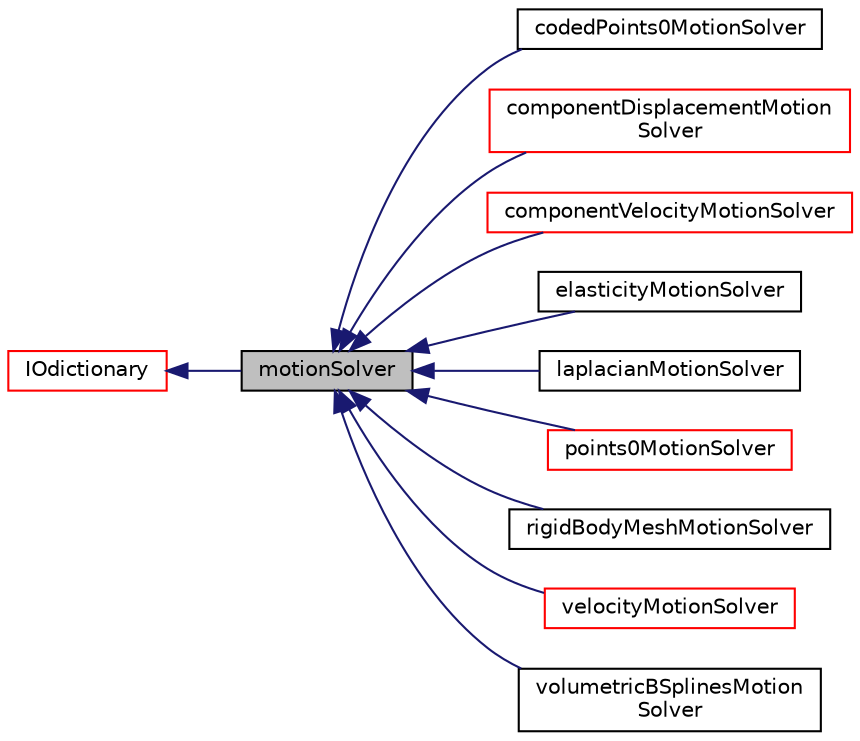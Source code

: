 digraph "motionSolver"
{
  bgcolor="transparent";
  edge [fontname="Helvetica",fontsize="10",labelfontname="Helvetica",labelfontsize="10"];
  node [fontname="Helvetica",fontsize="10",shape=record];
  rankdir="LR";
  Node1 [label="motionSolver",height=0.2,width=0.4,color="black", fillcolor="grey75", style="filled" fontcolor="black"];
  Node2 -> Node1 [dir="back",color="midnightblue",fontsize="10",style="solid",fontname="Helvetica"];
  Node2 [label="IOdictionary",height=0.2,width=0.4,color="red",URL="$classFoam_1_1IOdictionary.html",tooltip="IOdictionary is derived from dictionary and IOobject to give the dictionary automatic IO functionalit..."];
  Node1 -> Node3 [dir="back",color="midnightblue",fontsize="10",style="solid",fontname="Helvetica"];
  Node3 [label="codedPoints0MotionSolver",height=0.2,width=0.4,color="black",URL="$classFoam_1_1codedPoints0MotionSolver.html",tooltip="Provides a general interface to enable dynamic code compilation of mesh motion solvers. "];
  Node1 -> Node4 [dir="back",color="midnightblue",fontsize="10",style="solid",fontname="Helvetica"];
  Node4 [label="componentDisplacementMotion\lSolver",height=0.2,width=0.4,color="red",URL="$classFoam_1_1componentDisplacementMotionSolver.html",tooltip="Virtual base class for displacement motion solver. "];
  Node1 -> Node5 [dir="back",color="midnightblue",fontsize="10",style="solid",fontname="Helvetica"];
  Node5 [label="componentVelocityMotionSolver",height=0.2,width=0.4,color="red",URL="$classFoam_1_1componentVelocityMotionSolver.html",tooltip="Virtual base class for velocity motion solver. "];
  Node1 -> Node6 [dir="back",color="midnightblue",fontsize="10",style="solid",fontname="Helvetica"];
  Node6 [label="elasticityMotionSolver",height=0.2,width=0.4,color="black",URL="$classFoam_1_1elasticityMotionSolver.html",tooltip="Mesh deformation based on the linear elasticity equations. The boundary displacement is set as a boun..."];
  Node1 -> Node7 [dir="back",color="midnightblue",fontsize="10",style="solid",fontname="Helvetica"];
  Node7 [label="laplacianMotionSolver",height=0.2,width=0.4,color="black",URL="$classFoam_1_1laplacianMotionSolver.html",tooltip="Similar to velocityLaplacian but iteratively solves the mesh displacement PDEs to account for non-ort..."];
  Node1 -> Node8 [dir="back",color="midnightblue",fontsize="10",style="solid",fontname="Helvetica"];
  Node8 [label="points0MotionSolver",height=0.2,width=0.4,color="red",URL="$classFoam_1_1points0MotionSolver.html",tooltip="Virtual base class for displacement motion solvers, where the point motion is relative to a set of fi..."];
  Node1 -> Node9 [dir="back",color="midnightblue",fontsize="10",style="solid",fontname="Helvetica"];
  Node9 [label="rigidBodyMeshMotionSolver",height=0.2,width=0.4,color="black",URL="$classFoam_1_1rigidBodyMeshMotionSolver.html",tooltip="Rigid-body mesh motion solver for fvMesh. "];
  Node1 -> Node10 [dir="back",color="midnightblue",fontsize="10",style="solid",fontname="Helvetica"];
  Node10 [label="velocityMotionSolver",height=0.2,width=0.4,color="red",URL="$classFoam_1_1velocityMotionSolver.html",tooltip="Virtual base class for velocity motion solver. "];
  Node1 -> Node11 [dir="back",color="midnightblue",fontsize="10",style="solid",fontname="Helvetica"];
  Node11 [label="volumetricBSplinesMotion\lSolver",height=0.2,width=0.4,color="black",URL="$classFoam_1_1volumetricBSplinesMotionSolver.html",tooltip="A mesh motion solver based on volumetric B-Splines. "];
}
